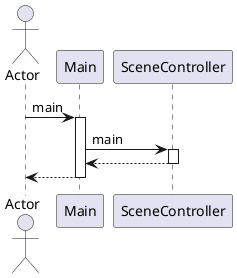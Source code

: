 @startuml
actor Actor
Actor -> Main : main
activate Main
Main -> SceneController : main
activate SceneController
SceneController --> Main
deactivate SceneController
return
@enduml